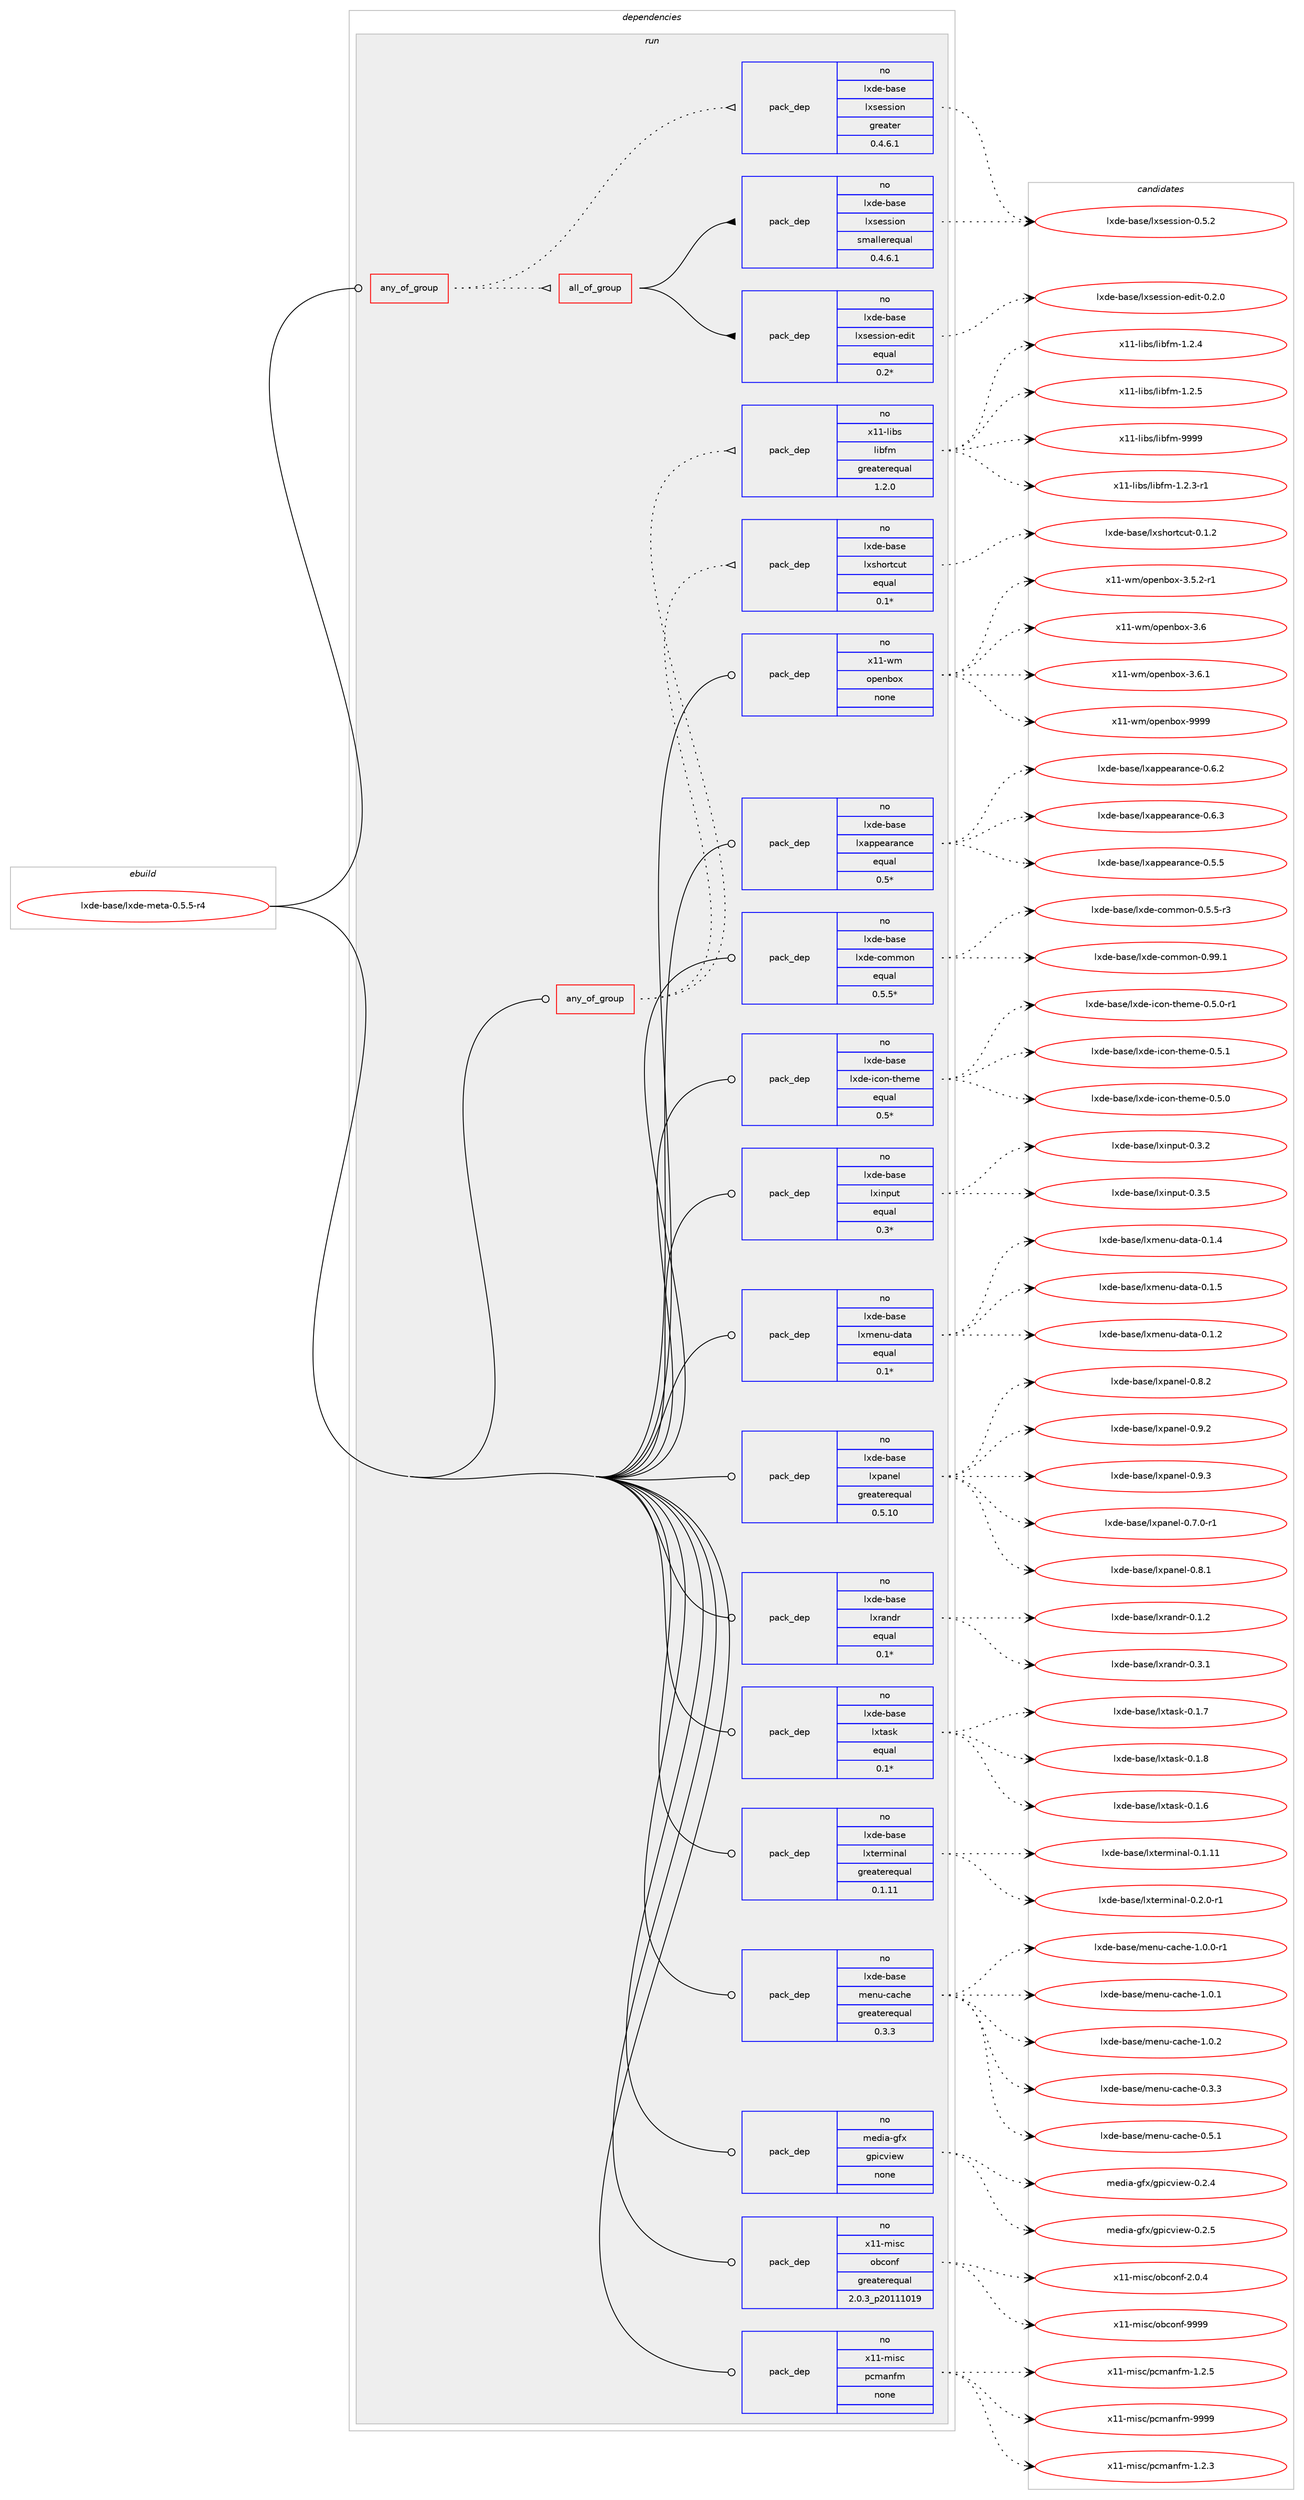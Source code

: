 digraph prolog {

# *************
# Graph options
# *************

newrank=true;
concentrate=true;
compound=true;
graph [rankdir=LR,fontname=Helvetica,fontsize=10,ranksep=1.5];#, ranksep=2.5, nodesep=0.2];
edge  [arrowhead=vee];
node  [fontname=Helvetica,fontsize=10];

# **********
# The ebuild
# **********

subgraph cluster_leftcol {
color=gray;
rank=same;
label=<<i>ebuild</i>>;
id [label="lxde-base/lxde-meta-0.5.5-r4", color=red, width=4, href="../lxde-base/lxde-meta-0.5.5-r4.svg"];
}

# ****************
# The dependencies
# ****************

subgraph cluster_midcol {
color=gray;
label=<<i>dependencies</i>>;
subgraph cluster_compile {
fillcolor="#eeeeee";
style=filled;
label=<<i>compile</i>>;
}
subgraph cluster_compileandrun {
fillcolor="#eeeeee";
style=filled;
label=<<i>compile and run</i>>;
}
subgraph cluster_run {
fillcolor="#eeeeee";
style=filled;
label=<<i>run</i>>;
subgraph any4927 {
dependency338642 [label=<<TABLE BORDER="0" CELLBORDER="1" CELLSPACING="0" CELLPADDING="4"><TR><TD CELLPADDING="10">any_of_group</TD></TR></TABLE>>, shape=none, color=red];subgraph all103 {
dependency338643 [label=<<TABLE BORDER="0" CELLBORDER="1" CELLSPACING="0" CELLPADDING="4"><TR><TD CELLPADDING="10">all_of_group</TD></TR></TABLE>>, shape=none, color=red];subgraph pack248957 {
dependency338644 [label=<<TABLE BORDER="0" CELLBORDER="1" CELLSPACING="0" CELLPADDING="4" WIDTH="220"><TR><TD ROWSPAN="6" CELLPADDING="30">pack_dep</TD></TR><TR><TD WIDTH="110">no</TD></TR><TR><TD>lxde-base</TD></TR><TR><TD>lxsession</TD></TR><TR><TD>smallerequal</TD></TR><TR><TD>0.4.6.1</TD></TR></TABLE>>, shape=none, color=blue];
}
dependency338643:e -> dependency338644:w [weight=20,style="solid",arrowhead="inv"];
subgraph pack248958 {
dependency338645 [label=<<TABLE BORDER="0" CELLBORDER="1" CELLSPACING="0" CELLPADDING="4" WIDTH="220"><TR><TD ROWSPAN="6" CELLPADDING="30">pack_dep</TD></TR><TR><TD WIDTH="110">no</TD></TR><TR><TD>lxde-base</TD></TR><TR><TD>lxsession-edit</TD></TR><TR><TD>equal</TD></TR><TR><TD>0.2*</TD></TR></TABLE>>, shape=none, color=blue];
}
dependency338643:e -> dependency338645:w [weight=20,style="solid",arrowhead="inv"];
}
dependency338642:e -> dependency338643:w [weight=20,style="dotted",arrowhead="oinv"];
subgraph pack248959 {
dependency338646 [label=<<TABLE BORDER="0" CELLBORDER="1" CELLSPACING="0" CELLPADDING="4" WIDTH="220"><TR><TD ROWSPAN="6" CELLPADDING="30">pack_dep</TD></TR><TR><TD WIDTH="110">no</TD></TR><TR><TD>lxde-base</TD></TR><TR><TD>lxsession</TD></TR><TR><TD>greater</TD></TR><TR><TD>0.4.6.1</TD></TR></TABLE>>, shape=none, color=blue];
}
dependency338642:e -> dependency338646:w [weight=20,style="dotted",arrowhead="oinv"];
}
id:e -> dependency338642:w [weight=20,style="solid",arrowhead="odot"];
subgraph any4928 {
dependency338647 [label=<<TABLE BORDER="0" CELLBORDER="1" CELLSPACING="0" CELLPADDING="4"><TR><TD CELLPADDING="10">any_of_group</TD></TR></TABLE>>, shape=none, color=red];subgraph pack248960 {
dependency338648 [label=<<TABLE BORDER="0" CELLBORDER="1" CELLSPACING="0" CELLPADDING="4" WIDTH="220"><TR><TD ROWSPAN="6" CELLPADDING="30">pack_dep</TD></TR><TR><TD WIDTH="110">no</TD></TR><TR><TD>x11-libs</TD></TR><TR><TD>libfm</TD></TR><TR><TD>greaterequal</TD></TR><TR><TD>1.2.0</TD></TR></TABLE>>, shape=none, color=blue];
}
dependency338647:e -> dependency338648:w [weight=20,style="dotted",arrowhead="oinv"];
subgraph pack248961 {
dependency338649 [label=<<TABLE BORDER="0" CELLBORDER="1" CELLSPACING="0" CELLPADDING="4" WIDTH="220"><TR><TD ROWSPAN="6" CELLPADDING="30">pack_dep</TD></TR><TR><TD WIDTH="110">no</TD></TR><TR><TD>lxde-base</TD></TR><TR><TD>lxshortcut</TD></TR><TR><TD>equal</TD></TR><TR><TD>0.1*</TD></TR></TABLE>>, shape=none, color=blue];
}
dependency338647:e -> dependency338649:w [weight=20,style="dotted",arrowhead="oinv"];
}
id:e -> dependency338647:w [weight=20,style="solid",arrowhead="odot"];
subgraph pack248962 {
dependency338650 [label=<<TABLE BORDER="0" CELLBORDER="1" CELLSPACING="0" CELLPADDING="4" WIDTH="220"><TR><TD ROWSPAN="6" CELLPADDING="30">pack_dep</TD></TR><TR><TD WIDTH="110">no</TD></TR><TR><TD>lxde-base</TD></TR><TR><TD>lxappearance</TD></TR><TR><TD>equal</TD></TR><TR><TD>0.5*</TD></TR></TABLE>>, shape=none, color=blue];
}
id:e -> dependency338650:w [weight=20,style="solid",arrowhead="odot"];
subgraph pack248963 {
dependency338651 [label=<<TABLE BORDER="0" CELLBORDER="1" CELLSPACING="0" CELLPADDING="4" WIDTH="220"><TR><TD ROWSPAN="6" CELLPADDING="30">pack_dep</TD></TR><TR><TD WIDTH="110">no</TD></TR><TR><TD>lxde-base</TD></TR><TR><TD>lxde-common</TD></TR><TR><TD>equal</TD></TR><TR><TD>0.5.5*</TD></TR></TABLE>>, shape=none, color=blue];
}
id:e -> dependency338651:w [weight=20,style="solid",arrowhead="odot"];
subgraph pack248964 {
dependency338652 [label=<<TABLE BORDER="0" CELLBORDER="1" CELLSPACING="0" CELLPADDING="4" WIDTH="220"><TR><TD ROWSPAN="6" CELLPADDING="30">pack_dep</TD></TR><TR><TD WIDTH="110">no</TD></TR><TR><TD>lxde-base</TD></TR><TR><TD>lxde-icon-theme</TD></TR><TR><TD>equal</TD></TR><TR><TD>0.5*</TD></TR></TABLE>>, shape=none, color=blue];
}
id:e -> dependency338652:w [weight=20,style="solid",arrowhead="odot"];
subgraph pack248965 {
dependency338653 [label=<<TABLE BORDER="0" CELLBORDER="1" CELLSPACING="0" CELLPADDING="4" WIDTH="220"><TR><TD ROWSPAN="6" CELLPADDING="30">pack_dep</TD></TR><TR><TD WIDTH="110">no</TD></TR><TR><TD>lxde-base</TD></TR><TR><TD>lxinput</TD></TR><TR><TD>equal</TD></TR><TR><TD>0.3*</TD></TR></TABLE>>, shape=none, color=blue];
}
id:e -> dependency338653:w [weight=20,style="solid",arrowhead="odot"];
subgraph pack248966 {
dependency338654 [label=<<TABLE BORDER="0" CELLBORDER="1" CELLSPACING="0" CELLPADDING="4" WIDTH="220"><TR><TD ROWSPAN="6" CELLPADDING="30">pack_dep</TD></TR><TR><TD WIDTH="110">no</TD></TR><TR><TD>lxde-base</TD></TR><TR><TD>lxmenu-data</TD></TR><TR><TD>equal</TD></TR><TR><TD>0.1*</TD></TR></TABLE>>, shape=none, color=blue];
}
id:e -> dependency338654:w [weight=20,style="solid",arrowhead="odot"];
subgraph pack248967 {
dependency338655 [label=<<TABLE BORDER="0" CELLBORDER="1" CELLSPACING="0" CELLPADDING="4" WIDTH="220"><TR><TD ROWSPAN="6" CELLPADDING="30">pack_dep</TD></TR><TR><TD WIDTH="110">no</TD></TR><TR><TD>lxde-base</TD></TR><TR><TD>lxpanel</TD></TR><TR><TD>greaterequal</TD></TR><TR><TD>0.5.10</TD></TR></TABLE>>, shape=none, color=blue];
}
id:e -> dependency338655:w [weight=20,style="solid",arrowhead="odot"];
subgraph pack248968 {
dependency338656 [label=<<TABLE BORDER="0" CELLBORDER="1" CELLSPACING="0" CELLPADDING="4" WIDTH="220"><TR><TD ROWSPAN="6" CELLPADDING="30">pack_dep</TD></TR><TR><TD WIDTH="110">no</TD></TR><TR><TD>lxde-base</TD></TR><TR><TD>lxrandr</TD></TR><TR><TD>equal</TD></TR><TR><TD>0.1*</TD></TR></TABLE>>, shape=none, color=blue];
}
id:e -> dependency338656:w [weight=20,style="solid",arrowhead="odot"];
subgraph pack248969 {
dependency338657 [label=<<TABLE BORDER="0" CELLBORDER="1" CELLSPACING="0" CELLPADDING="4" WIDTH="220"><TR><TD ROWSPAN="6" CELLPADDING="30">pack_dep</TD></TR><TR><TD WIDTH="110">no</TD></TR><TR><TD>lxde-base</TD></TR><TR><TD>lxtask</TD></TR><TR><TD>equal</TD></TR><TR><TD>0.1*</TD></TR></TABLE>>, shape=none, color=blue];
}
id:e -> dependency338657:w [weight=20,style="solid",arrowhead="odot"];
subgraph pack248970 {
dependency338658 [label=<<TABLE BORDER="0" CELLBORDER="1" CELLSPACING="0" CELLPADDING="4" WIDTH="220"><TR><TD ROWSPAN="6" CELLPADDING="30">pack_dep</TD></TR><TR><TD WIDTH="110">no</TD></TR><TR><TD>lxde-base</TD></TR><TR><TD>lxterminal</TD></TR><TR><TD>greaterequal</TD></TR><TR><TD>0.1.11</TD></TR></TABLE>>, shape=none, color=blue];
}
id:e -> dependency338658:w [weight=20,style="solid",arrowhead="odot"];
subgraph pack248971 {
dependency338659 [label=<<TABLE BORDER="0" CELLBORDER="1" CELLSPACING="0" CELLPADDING="4" WIDTH="220"><TR><TD ROWSPAN="6" CELLPADDING="30">pack_dep</TD></TR><TR><TD WIDTH="110">no</TD></TR><TR><TD>lxde-base</TD></TR><TR><TD>menu-cache</TD></TR><TR><TD>greaterequal</TD></TR><TR><TD>0.3.3</TD></TR></TABLE>>, shape=none, color=blue];
}
id:e -> dependency338659:w [weight=20,style="solid",arrowhead="odot"];
subgraph pack248972 {
dependency338660 [label=<<TABLE BORDER="0" CELLBORDER="1" CELLSPACING="0" CELLPADDING="4" WIDTH="220"><TR><TD ROWSPAN="6" CELLPADDING="30">pack_dep</TD></TR><TR><TD WIDTH="110">no</TD></TR><TR><TD>media-gfx</TD></TR><TR><TD>gpicview</TD></TR><TR><TD>none</TD></TR><TR><TD></TD></TR></TABLE>>, shape=none, color=blue];
}
id:e -> dependency338660:w [weight=20,style="solid",arrowhead="odot"];
subgraph pack248973 {
dependency338661 [label=<<TABLE BORDER="0" CELLBORDER="1" CELLSPACING="0" CELLPADDING="4" WIDTH="220"><TR><TD ROWSPAN="6" CELLPADDING="30">pack_dep</TD></TR><TR><TD WIDTH="110">no</TD></TR><TR><TD>x11-misc</TD></TR><TR><TD>obconf</TD></TR><TR><TD>greaterequal</TD></TR><TR><TD>2.0.3_p20111019</TD></TR></TABLE>>, shape=none, color=blue];
}
id:e -> dependency338661:w [weight=20,style="solid",arrowhead="odot"];
subgraph pack248974 {
dependency338662 [label=<<TABLE BORDER="0" CELLBORDER="1" CELLSPACING="0" CELLPADDING="4" WIDTH="220"><TR><TD ROWSPAN="6" CELLPADDING="30">pack_dep</TD></TR><TR><TD WIDTH="110">no</TD></TR><TR><TD>x11-misc</TD></TR><TR><TD>pcmanfm</TD></TR><TR><TD>none</TD></TR><TR><TD></TD></TR></TABLE>>, shape=none, color=blue];
}
id:e -> dependency338662:w [weight=20,style="solid",arrowhead="odot"];
subgraph pack248975 {
dependency338663 [label=<<TABLE BORDER="0" CELLBORDER="1" CELLSPACING="0" CELLPADDING="4" WIDTH="220"><TR><TD ROWSPAN="6" CELLPADDING="30">pack_dep</TD></TR><TR><TD WIDTH="110">no</TD></TR><TR><TD>x11-wm</TD></TR><TR><TD>openbox</TD></TR><TR><TD>none</TD></TR><TR><TD></TD></TR></TABLE>>, shape=none, color=blue];
}
id:e -> dependency338663:w [weight=20,style="solid",arrowhead="odot"];
}
}

# **************
# The candidates
# **************

subgraph cluster_choices {
rank=same;
color=gray;
label=<<i>candidates</i>>;

subgraph choice248957 {
color=black;
nodesep=1;
choice10812010010145989711510147108120115101115115105111110454846534650 [label="lxde-base/lxsession-0.5.2", color=red, width=4,href="../lxde-base/lxsession-0.5.2.svg"];
dependency338644:e -> choice10812010010145989711510147108120115101115115105111110454846534650:w [style=dotted,weight="100"];
}
subgraph choice248958 {
color=black;
nodesep=1;
choice1081201001014598971151014710812011510111511510511111045101100105116454846504648 [label="lxde-base/lxsession-edit-0.2.0", color=red, width=4,href="../lxde-base/lxsession-edit-0.2.0.svg"];
dependency338645:e -> choice1081201001014598971151014710812011510111511510511111045101100105116454846504648:w [style=dotted,weight="100"];
}
subgraph choice248959 {
color=black;
nodesep=1;
choice10812010010145989711510147108120115101115115105111110454846534650 [label="lxde-base/lxsession-0.5.2", color=red, width=4,href="../lxde-base/lxsession-0.5.2.svg"];
dependency338646:e -> choice10812010010145989711510147108120115101115115105111110454846534650:w [style=dotted,weight="100"];
}
subgraph choice248960 {
color=black;
nodesep=1;
choice1204949451081059811547108105981021094549465046514511449 [label="x11-libs/libfm-1.2.3-r1", color=red, width=4,href="../x11-libs/libfm-1.2.3-r1.svg"];
choice120494945108105981154710810598102109454946504652 [label="x11-libs/libfm-1.2.4", color=red, width=4,href="../x11-libs/libfm-1.2.4.svg"];
choice120494945108105981154710810598102109454946504653 [label="x11-libs/libfm-1.2.5", color=red, width=4,href="../x11-libs/libfm-1.2.5.svg"];
choice1204949451081059811547108105981021094557575757 [label="x11-libs/libfm-9999", color=red, width=4,href="../x11-libs/libfm-9999.svg"];
dependency338648:e -> choice1204949451081059811547108105981021094549465046514511449:w [style=dotted,weight="100"];
dependency338648:e -> choice120494945108105981154710810598102109454946504652:w [style=dotted,weight="100"];
dependency338648:e -> choice120494945108105981154710810598102109454946504653:w [style=dotted,weight="100"];
dependency338648:e -> choice1204949451081059811547108105981021094557575757:w [style=dotted,weight="100"];
}
subgraph choice248961 {
color=black;
nodesep=1;
choice1081201001014598971151014710812011510411111411699117116454846494650 [label="lxde-base/lxshortcut-0.1.2", color=red, width=4,href="../lxde-base/lxshortcut-0.1.2.svg"];
dependency338649:e -> choice1081201001014598971151014710812011510411111411699117116454846494650:w [style=dotted,weight="100"];
}
subgraph choice248962 {
color=black;
nodesep=1;
choice1081201001014598971151014710812097112112101971149711099101454846534653 [label="lxde-base/lxappearance-0.5.5", color=red, width=4,href="../lxde-base/lxappearance-0.5.5.svg"];
choice1081201001014598971151014710812097112112101971149711099101454846544650 [label="lxde-base/lxappearance-0.6.2", color=red, width=4,href="../lxde-base/lxappearance-0.6.2.svg"];
choice1081201001014598971151014710812097112112101971149711099101454846544651 [label="lxde-base/lxappearance-0.6.3", color=red, width=4,href="../lxde-base/lxappearance-0.6.3.svg"];
dependency338650:e -> choice1081201001014598971151014710812097112112101971149711099101454846534653:w [style=dotted,weight="100"];
dependency338650:e -> choice1081201001014598971151014710812097112112101971149711099101454846544650:w [style=dotted,weight="100"];
dependency338650:e -> choice1081201001014598971151014710812097112112101971149711099101454846544651:w [style=dotted,weight="100"];
}
subgraph choice248963 {
color=black;
nodesep=1;
choice1081201001014598971151014710812010010145991111091091111104548465346534511451 [label="lxde-base/lxde-common-0.5.5-r3", color=red, width=4,href="../lxde-base/lxde-common-0.5.5-r3.svg"];
choice10812010010145989711510147108120100101459911110910911111045484657574649 [label="lxde-base/lxde-common-0.99.1", color=red, width=4,href="../lxde-base/lxde-common-0.99.1.svg"];
dependency338651:e -> choice1081201001014598971151014710812010010145991111091091111104548465346534511451:w [style=dotted,weight="100"];
dependency338651:e -> choice10812010010145989711510147108120100101459911110910911111045484657574649:w [style=dotted,weight="100"];
}
subgraph choice248964 {
color=black;
nodesep=1;
choice10812010010145989711510147108120100101451059911111045116104101109101454846534648 [label="lxde-base/lxde-icon-theme-0.5.0", color=red, width=4,href="../lxde-base/lxde-icon-theme-0.5.0.svg"];
choice108120100101459897115101471081201001014510599111110451161041011091014548465346484511449 [label="lxde-base/lxde-icon-theme-0.5.0-r1", color=red, width=4,href="../lxde-base/lxde-icon-theme-0.5.0-r1.svg"];
choice10812010010145989711510147108120100101451059911111045116104101109101454846534649 [label="lxde-base/lxde-icon-theme-0.5.1", color=red, width=4,href="../lxde-base/lxde-icon-theme-0.5.1.svg"];
dependency338652:e -> choice10812010010145989711510147108120100101451059911111045116104101109101454846534648:w [style=dotted,weight="100"];
dependency338652:e -> choice108120100101459897115101471081201001014510599111110451161041011091014548465346484511449:w [style=dotted,weight="100"];
dependency338652:e -> choice10812010010145989711510147108120100101451059911111045116104101109101454846534649:w [style=dotted,weight="100"];
}
subgraph choice248965 {
color=black;
nodesep=1;
choice10812010010145989711510147108120105110112117116454846514650 [label="lxde-base/lxinput-0.3.2", color=red, width=4,href="../lxde-base/lxinput-0.3.2.svg"];
choice10812010010145989711510147108120105110112117116454846514653 [label="lxde-base/lxinput-0.3.5", color=red, width=4,href="../lxde-base/lxinput-0.3.5.svg"];
dependency338653:e -> choice10812010010145989711510147108120105110112117116454846514650:w [style=dotted,weight="100"];
dependency338653:e -> choice10812010010145989711510147108120105110112117116454846514653:w [style=dotted,weight="100"];
}
subgraph choice248966 {
color=black;
nodesep=1;
choice10812010010145989711510147108120109101110117451009711697454846494650 [label="lxde-base/lxmenu-data-0.1.2", color=red, width=4,href="../lxde-base/lxmenu-data-0.1.2.svg"];
choice10812010010145989711510147108120109101110117451009711697454846494652 [label="lxde-base/lxmenu-data-0.1.4", color=red, width=4,href="../lxde-base/lxmenu-data-0.1.4.svg"];
choice10812010010145989711510147108120109101110117451009711697454846494653 [label="lxde-base/lxmenu-data-0.1.5", color=red, width=4,href="../lxde-base/lxmenu-data-0.1.5.svg"];
dependency338654:e -> choice10812010010145989711510147108120109101110117451009711697454846494650:w [style=dotted,weight="100"];
dependency338654:e -> choice10812010010145989711510147108120109101110117451009711697454846494652:w [style=dotted,weight="100"];
dependency338654:e -> choice10812010010145989711510147108120109101110117451009711697454846494653:w [style=dotted,weight="100"];
}
subgraph choice248967 {
color=black;
nodesep=1;
choice10812010010145989711510147108120112971101011084548465546484511449 [label="lxde-base/lxpanel-0.7.0-r1", color=red, width=4,href="../lxde-base/lxpanel-0.7.0-r1.svg"];
choice1081201001014598971151014710812011297110101108454846564649 [label="lxde-base/lxpanel-0.8.1", color=red, width=4,href="../lxde-base/lxpanel-0.8.1.svg"];
choice1081201001014598971151014710812011297110101108454846564650 [label="lxde-base/lxpanel-0.8.2", color=red, width=4,href="../lxde-base/lxpanel-0.8.2.svg"];
choice1081201001014598971151014710812011297110101108454846574650 [label="lxde-base/lxpanel-0.9.2", color=red, width=4,href="../lxde-base/lxpanel-0.9.2.svg"];
choice1081201001014598971151014710812011297110101108454846574651 [label="lxde-base/lxpanel-0.9.3", color=red, width=4,href="../lxde-base/lxpanel-0.9.3.svg"];
dependency338655:e -> choice10812010010145989711510147108120112971101011084548465546484511449:w [style=dotted,weight="100"];
dependency338655:e -> choice1081201001014598971151014710812011297110101108454846564649:w [style=dotted,weight="100"];
dependency338655:e -> choice1081201001014598971151014710812011297110101108454846564650:w [style=dotted,weight="100"];
dependency338655:e -> choice1081201001014598971151014710812011297110101108454846574650:w [style=dotted,weight="100"];
dependency338655:e -> choice1081201001014598971151014710812011297110101108454846574651:w [style=dotted,weight="100"];
}
subgraph choice248968 {
color=black;
nodesep=1;
choice1081201001014598971151014710812011497110100114454846494650 [label="lxde-base/lxrandr-0.1.2", color=red, width=4,href="../lxde-base/lxrandr-0.1.2.svg"];
choice1081201001014598971151014710812011497110100114454846514649 [label="lxde-base/lxrandr-0.3.1", color=red, width=4,href="../lxde-base/lxrandr-0.3.1.svg"];
dependency338656:e -> choice1081201001014598971151014710812011497110100114454846494650:w [style=dotted,weight="100"];
dependency338656:e -> choice1081201001014598971151014710812011497110100114454846514649:w [style=dotted,weight="100"];
}
subgraph choice248969 {
color=black;
nodesep=1;
choice1081201001014598971151014710812011697115107454846494654 [label="lxde-base/lxtask-0.1.6", color=red, width=4,href="../lxde-base/lxtask-0.1.6.svg"];
choice1081201001014598971151014710812011697115107454846494655 [label="lxde-base/lxtask-0.1.7", color=red, width=4,href="../lxde-base/lxtask-0.1.7.svg"];
choice1081201001014598971151014710812011697115107454846494656 [label="lxde-base/lxtask-0.1.8", color=red, width=4,href="../lxde-base/lxtask-0.1.8.svg"];
dependency338657:e -> choice1081201001014598971151014710812011697115107454846494654:w [style=dotted,weight="100"];
dependency338657:e -> choice1081201001014598971151014710812011697115107454846494655:w [style=dotted,weight="100"];
dependency338657:e -> choice1081201001014598971151014710812011697115107454846494656:w [style=dotted,weight="100"];
}
subgraph choice248970 {
color=black;
nodesep=1;
choice108120100101459897115101471081201161011141091051109710845484649464949 [label="lxde-base/lxterminal-0.1.11", color=red, width=4,href="../lxde-base/lxterminal-0.1.11.svg"];
choice10812010010145989711510147108120116101114109105110971084548465046484511449 [label="lxde-base/lxterminal-0.2.0-r1", color=red, width=4,href="../lxde-base/lxterminal-0.2.0-r1.svg"];
dependency338658:e -> choice108120100101459897115101471081201161011141091051109710845484649464949:w [style=dotted,weight="100"];
dependency338658:e -> choice10812010010145989711510147108120116101114109105110971084548465046484511449:w [style=dotted,weight="100"];
}
subgraph choice248971 {
color=black;
nodesep=1;
choice1081201001014598971151014710910111011745999799104101454846514651 [label="lxde-base/menu-cache-0.3.3", color=red, width=4,href="../lxde-base/menu-cache-0.3.3.svg"];
choice1081201001014598971151014710910111011745999799104101454846534649 [label="lxde-base/menu-cache-0.5.1", color=red, width=4,href="../lxde-base/menu-cache-0.5.1.svg"];
choice10812010010145989711510147109101110117459997991041014549464846484511449 [label="lxde-base/menu-cache-1.0.0-r1", color=red, width=4,href="../lxde-base/menu-cache-1.0.0-r1.svg"];
choice1081201001014598971151014710910111011745999799104101454946484649 [label="lxde-base/menu-cache-1.0.1", color=red, width=4,href="../lxde-base/menu-cache-1.0.1.svg"];
choice1081201001014598971151014710910111011745999799104101454946484650 [label="lxde-base/menu-cache-1.0.2", color=red, width=4,href="../lxde-base/menu-cache-1.0.2.svg"];
dependency338659:e -> choice1081201001014598971151014710910111011745999799104101454846514651:w [style=dotted,weight="100"];
dependency338659:e -> choice1081201001014598971151014710910111011745999799104101454846534649:w [style=dotted,weight="100"];
dependency338659:e -> choice10812010010145989711510147109101110117459997991041014549464846484511449:w [style=dotted,weight="100"];
dependency338659:e -> choice1081201001014598971151014710910111011745999799104101454946484649:w [style=dotted,weight="100"];
dependency338659:e -> choice1081201001014598971151014710910111011745999799104101454946484650:w [style=dotted,weight="100"];
}
subgraph choice248972 {
color=black;
nodesep=1;
choice10910110010597451031021204710311210599118105101119454846504652 [label="media-gfx/gpicview-0.2.4", color=red, width=4,href="../media-gfx/gpicview-0.2.4.svg"];
choice10910110010597451031021204710311210599118105101119454846504653 [label="media-gfx/gpicview-0.2.5", color=red, width=4,href="../media-gfx/gpicview-0.2.5.svg"];
dependency338660:e -> choice10910110010597451031021204710311210599118105101119454846504652:w [style=dotted,weight="100"];
dependency338660:e -> choice10910110010597451031021204710311210599118105101119454846504653:w [style=dotted,weight="100"];
}
subgraph choice248973 {
color=black;
nodesep=1;
choice12049494510910511599471119899111110102455046484652 [label="x11-misc/obconf-2.0.4", color=red, width=4,href="../x11-misc/obconf-2.0.4.svg"];
choice120494945109105115994711198991111101024557575757 [label="x11-misc/obconf-9999", color=red, width=4,href="../x11-misc/obconf-9999.svg"];
dependency338661:e -> choice12049494510910511599471119899111110102455046484652:w [style=dotted,weight="100"];
dependency338661:e -> choice120494945109105115994711198991111101024557575757:w [style=dotted,weight="100"];
}
subgraph choice248974 {
color=black;
nodesep=1;
choice12049494510910511599471129910997110102109454946504651 [label="x11-misc/pcmanfm-1.2.3", color=red, width=4,href="../x11-misc/pcmanfm-1.2.3.svg"];
choice12049494510910511599471129910997110102109454946504653 [label="x11-misc/pcmanfm-1.2.5", color=red, width=4,href="../x11-misc/pcmanfm-1.2.5.svg"];
choice120494945109105115994711299109971101021094557575757 [label="x11-misc/pcmanfm-9999", color=red, width=4,href="../x11-misc/pcmanfm-9999.svg"];
dependency338662:e -> choice12049494510910511599471129910997110102109454946504651:w [style=dotted,weight="100"];
dependency338662:e -> choice12049494510910511599471129910997110102109454946504653:w [style=dotted,weight="100"];
dependency338662:e -> choice120494945109105115994711299109971101021094557575757:w [style=dotted,weight="100"];
}
subgraph choice248975 {
color=black;
nodesep=1;
choice12049494511910947111112101110981111204551465346504511449 [label="x11-wm/openbox-3.5.2-r1", color=red, width=4,href="../x11-wm/openbox-3.5.2-r1.svg"];
choice120494945119109471111121011109811112045514654 [label="x11-wm/openbox-3.6", color=red, width=4,href="../x11-wm/openbox-3.6.svg"];
choice1204949451191094711111210111098111120455146544649 [label="x11-wm/openbox-3.6.1", color=red, width=4,href="../x11-wm/openbox-3.6.1.svg"];
choice12049494511910947111112101110981111204557575757 [label="x11-wm/openbox-9999", color=red, width=4,href="../x11-wm/openbox-9999.svg"];
dependency338663:e -> choice12049494511910947111112101110981111204551465346504511449:w [style=dotted,weight="100"];
dependency338663:e -> choice120494945119109471111121011109811112045514654:w [style=dotted,weight="100"];
dependency338663:e -> choice1204949451191094711111210111098111120455146544649:w [style=dotted,weight="100"];
dependency338663:e -> choice12049494511910947111112101110981111204557575757:w [style=dotted,weight="100"];
}
}

}
